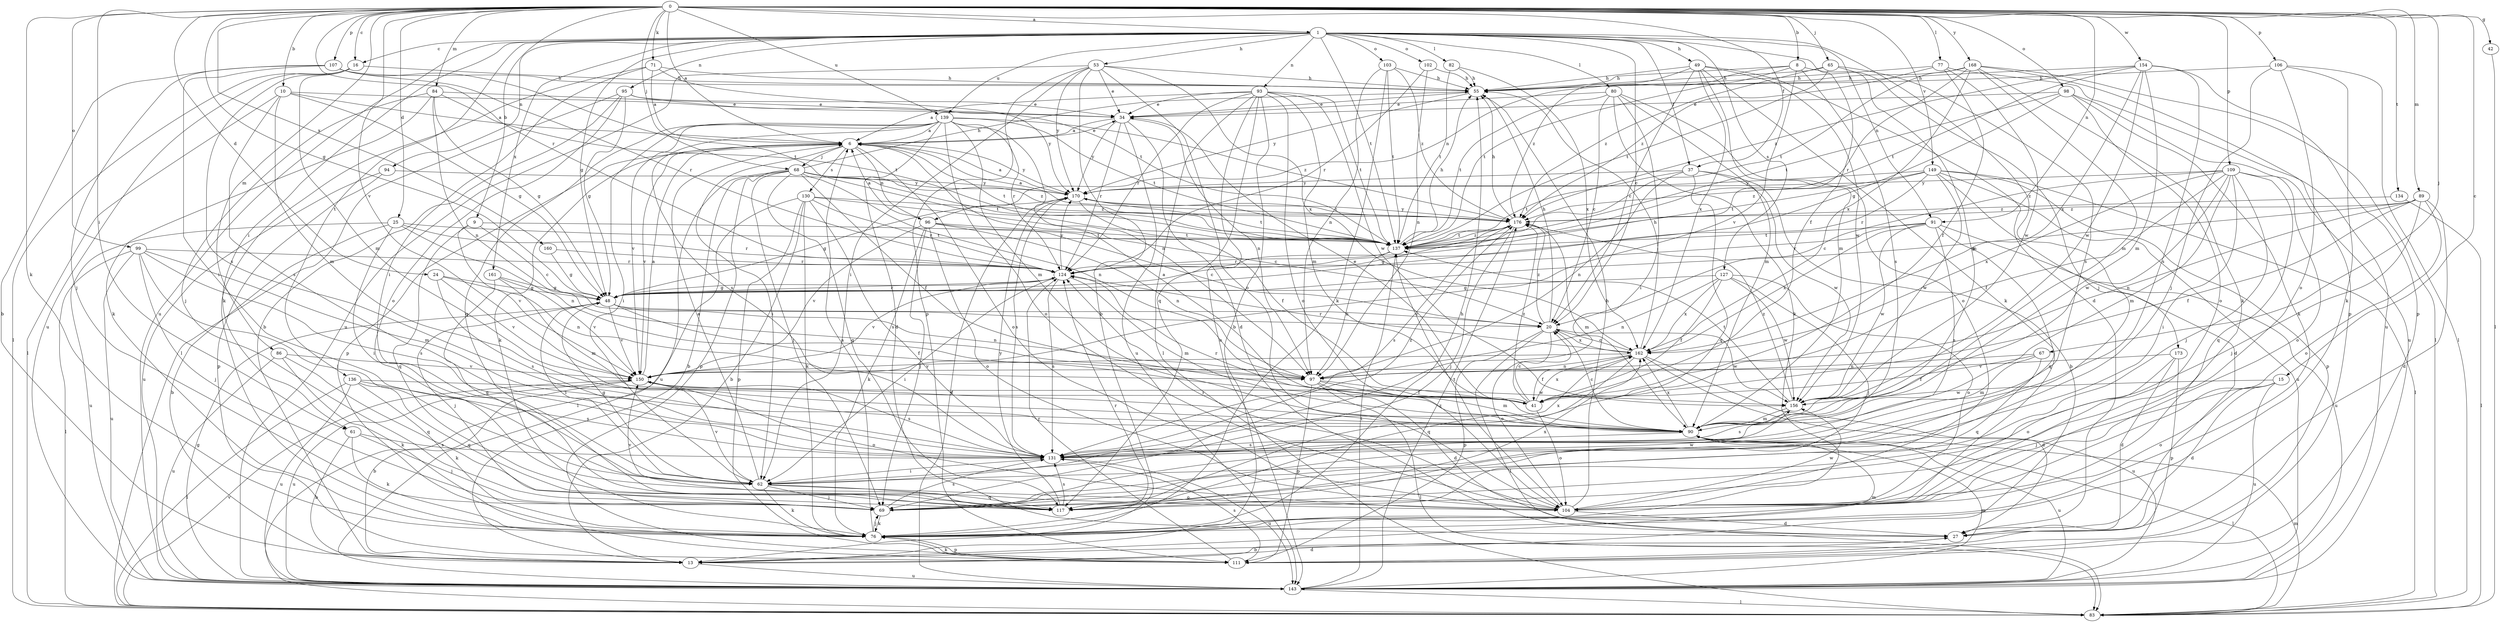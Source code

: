 strict digraph  {
0;
1;
6;
8;
9;
10;
13;
15;
16;
20;
24;
25;
27;
34;
37;
41;
42;
48;
49;
53;
55;
61;
62;
65;
67;
68;
69;
71;
76;
77;
80;
82;
83;
84;
86;
89;
90;
91;
93;
94;
95;
96;
97;
98;
99;
102;
103;
104;
106;
107;
109;
111;
117;
124;
127;
130;
131;
134;
136;
137;
139;
143;
149;
150;
154;
156;
160;
161;
162;
168;
170;
173;
176;
0 -> 1  [label=a];
0 -> 6  [label=a];
0 -> 8  [label=b];
0 -> 9  [label=b];
0 -> 10  [label=b];
0 -> 15  [label=c];
0 -> 16  [label=c];
0 -> 24  [label=d];
0 -> 25  [label=d];
0 -> 37  [label=f];
0 -> 42  [label=g];
0 -> 48  [label=g];
0 -> 61  [label=i];
0 -> 65  [label=j];
0 -> 67  [label=j];
0 -> 68  [label=j];
0 -> 71  [label=k];
0 -> 76  [label=k];
0 -> 77  [label=l];
0 -> 84  [label=m];
0 -> 86  [label=m];
0 -> 89  [label=m];
0 -> 91  [label=n];
0 -> 98  [label=o];
0 -> 99  [label=o];
0 -> 106  [label=p];
0 -> 107  [label=p];
0 -> 109  [label=p];
0 -> 124  [label=r];
0 -> 134  [label=t];
0 -> 139  [label=u];
0 -> 149  [label=v];
0 -> 150  [label=v];
0 -> 154  [label=w];
0 -> 160  [label=x];
0 -> 168  [label=y];
1 -> 16  [label=c];
1 -> 20  [label=c];
1 -> 37  [label=f];
1 -> 41  [label=f];
1 -> 48  [label=g];
1 -> 49  [label=h];
1 -> 53  [label=h];
1 -> 61  [label=i];
1 -> 80  [label=l];
1 -> 82  [label=l];
1 -> 91  [label=n];
1 -> 93  [label=n];
1 -> 94  [label=n];
1 -> 95  [label=n];
1 -> 102  [label=o];
1 -> 103  [label=o];
1 -> 127  [label=s];
1 -> 136  [label=t];
1 -> 137  [label=t];
1 -> 139  [label=u];
1 -> 143  [label=u];
1 -> 161  [label=x];
1 -> 173  [label=z];
6 -> 34  [label=e];
6 -> 62  [label=i];
6 -> 68  [label=j];
6 -> 76  [label=k];
6 -> 96  [label=n];
6 -> 104  [label=o];
6 -> 111  [label=p];
6 -> 130  [label=s];
6 -> 137  [label=t];
6 -> 150  [label=v];
6 -> 170  [label=y];
8 -> 55  [label=h];
8 -> 69  [label=j];
8 -> 96  [label=n];
8 -> 131  [label=s];
8 -> 137  [label=t];
8 -> 150  [label=v];
9 -> 20  [label=c];
9 -> 117  [label=q];
9 -> 137  [label=t];
9 -> 150  [label=v];
10 -> 6  [label=a];
10 -> 34  [label=e];
10 -> 48  [label=g];
10 -> 83  [label=l];
10 -> 90  [label=m];
10 -> 131  [label=s];
13 -> 27  [label=d];
13 -> 90  [label=m];
13 -> 143  [label=u];
15 -> 27  [label=d];
15 -> 69  [label=j];
15 -> 104  [label=o];
15 -> 143  [label=u];
15 -> 156  [label=w];
16 -> 55  [label=h];
16 -> 83  [label=l];
16 -> 90  [label=m];
16 -> 131  [label=s];
16 -> 143  [label=u];
20 -> 55  [label=h];
20 -> 83  [label=l];
20 -> 104  [label=o];
20 -> 111  [label=p];
20 -> 156  [label=w];
20 -> 162  [label=x];
20 -> 176  [label=z];
24 -> 48  [label=g];
24 -> 97  [label=n];
24 -> 131  [label=s];
24 -> 150  [label=v];
25 -> 13  [label=b];
25 -> 62  [label=i];
25 -> 97  [label=n];
25 -> 124  [label=r];
25 -> 137  [label=t];
25 -> 143  [label=u];
27 -> 13  [label=b];
34 -> 6  [label=a];
34 -> 27  [label=d];
34 -> 97  [label=n];
34 -> 124  [label=r];
34 -> 143  [label=u];
34 -> 170  [label=y];
37 -> 13  [label=b];
37 -> 97  [label=n];
37 -> 117  [label=q];
37 -> 137  [label=t];
37 -> 156  [label=w];
37 -> 170  [label=y];
41 -> 6  [label=a];
41 -> 20  [label=c];
41 -> 34  [label=e];
41 -> 104  [label=o];
41 -> 162  [label=x];
41 -> 176  [label=z];
42 -> 83  [label=l];
48 -> 20  [label=c];
48 -> 41  [label=f];
48 -> 62  [label=i];
48 -> 69  [label=j];
48 -> 97  [label=n];
48 -> 124  [label=r];
48 -> 150  [label=v];
49 -> 20  [label=c];
49 -> 27  [label=d];
49 -> 55  [label=h];
49 -> 76  [label=k];
49 -> 90  [label=m];
49 -> 156  [label=w];
49 -> 162  [label=x];
49 -> 176  [label=z];
53 -> 13  [label=b];
53 -> 34  [label=e];
53 -> 55  [label=h];
53 -> 62  [label=i];
53 -> 104  [label=o];
53 -> 111  [label=p];
53 -> 143  [label=u];
53 -> 162  [label=x];
53 -> 170  [label=y];
55 -> 34  [label=e];
55 -> 170  [label=y];
61 -> 13  [label=b];
61 -> 69  [label=j];
61 -> 76  [label=k];
61 -> 131  [label=s];
62 -> 6  [label=a];
62 -> 48  [label=g];
62 -> 69  [label=j];
62 -> 76  [label=k];
62 -> 104  [label=o];
62 -> 117  [label=q];
62 -> 150  [label=v];
62 -> 156  [label=w];
65 -> 55  [label=h];
65 -> 90  [label=m];
65 -> 131  [label=s];
65 -> 137  [label=t];
65 -> 176  [label=z];
67 -> 41  [label=f];
67 -> 90  [label=m];
67 -> 97  [label=n];
67 -> 117  [label=q];
68 -> 13  [label=b];
68 -> 41  [label=f];
68 -> 55  [label=h];
68 -> 69  [label=j];
68 -> 97  [label=n];
68 -> 111  [label=p];
68 -> 117  [label=q];
68 -> 137  [label=t];
68 -> 143  [label=u];
68 -> 170  [label=y];
68 -> 176  [label=z];
69 -> 76  [label=k];
69 -> 131  [label=s];
71 -> 6  [label=a];
71 -> 55  [label=h];
71 -> 62  [label=i];
71 -> 76  [label=k];
71 -> 137  [label=t];
76 -> 6  [label=a];
76 -> 55  [label=h];
76 -> 69  [label=j];
76 -> 111  [label=p];
76 -> 124  [label=r];
77 -> 41  [label=f];
77 -> 55  [label=h];
77 -> 143  [label=u];
77 -> 156  [label=w];
77 -> 176  [label=z];
80 -> 20  [label=c];
80 -> 34  [label=e];
80 -> 62  [label=i];
80 -> 76  [label=k];
80 -> 90  [label=m];
80 -> 104  [label=o];
80 -> 137  [label=t];
82 -> 55  [label=h];
82 -> 137  [label=t];
82 -> 162  [label=x];
83 -> 90  [label=m];
83 -> 150  [label=v];
84 -> 34  [label=e];
84 -> 48  [label=g];
84 -> 69  [label=j];
84 -> 76  [label=k];
84 -> 97  [label=n];
84 -> 137  [label=t];
86 -> 76  [label=k];
86 -> 117  [label=q];
86 -> 143  [label=u];
86 -> 150  [label=v];
89 -> 27  [label=d];
89 -> 41  [label=f];
89 -> 48  [label=g];
89 -> 69  [label=j];
89 -> 97  [label=n];
89 -> 104  [label=o];
89 -> 176  [label=z];
90 -> 20  [label=c];
90 -> 83  [label=l];
90 -> 124  [label=r];
90 -> 131  [label=s];
90 -> 143  [label=u];
90 -> 162  [label=x];
91 -> 117  [label=q];
91 -> 124  [label=r];
91 -> 131  [label=s];
91 -> 137  [label=t];
91 -> 143  [label=u];
91 -> 156  [label=w];
91 -> 162  [label=x];
93 -> 6  [label=a];
93 -> 13  [label=b];
93 -> 34  [label=e];
93 -> 83  [label=l];
93 -> 90  [label=m];
93 -> 104  [label=o];
93 -> 117  [label=q];
93 -> 124  [label=r];
93 -> 137  [label=t];
93 -> 143  [label=u];
93 -> 156  [label=w];
94 -> 111  [label=p];
94 -> 143  [label=u];
94 -> 170  [label=y];
95 -> 13  [label=b];
95 -> 34  [label=e];
95 -> 48  [label=g];
95 -> 83  [label=l];
95 -> 104  [label=o];
95 -> 170  [label=y];
96 -> 6  [label=a];
96 -> 20  [label=c];
96 -> 69  [label=j];
96 -> 76  [label=k];
96 -> 97  [label=n];
96 -> 104  [label=o];
96 -> 137  [label=t];
96 -> 150  [label=v];
97 -> 27  [label=d];
97 -> 41  [label=f];
97 -> 83  [label=l];
97 -> 90  [label=m];
97 -> 111  [label=p];
98 -> 34  [label=e];
98 -> 48  [label=g];
98 -> 76  [label=k];
98 -> 104  [label=o];
98 -> 137  [label=t];
98 -> 143  [label=u];
99 -> 62  [label=i];
99 -> 69  [label=j];
99 -> 83  [label=l];
99 -> 90  [label=m];
99 -> 124  [label=r];
99 -> 131  [label=s];
99 -> 143  [label=u];
102 -> 55  [label=h];
102 -> 97  [label=n];
102 -> 124  [label=r];
103 -> 55  [label=h];
103 -> 76  [label=k];
103 -> 97  [label=n];
103 -> 137  [label=t];
103 -> 176  [label=z];
104 -> 27  [label=d];
104 -> 55  [label=h];
104 -> 124  [label=r];
104 -> 137  [label=t];
104 -> 156  [label=w];
106 -> 55  [label=h];
106 -> 69  [label=j];
106 -> 76  [label=k];
106 -> 83  [label=l];
106 -> 104  [label=o];
107 -> 13  [label=b];
107 -> 55  [label=h];
107 -> 62  [label=i];
107 -> 69  [label=j];
107 -> 124  [label=r];
107 -> 137  [label=t];
109 -> 20  [label=c];
109 -> 41  [label=f];
109 -> 62  [label=i];
109 -> 69  [label=j];
109 -> 90  [label=m];
109 -> 104  [label=o];
109 -> 117  [label=q];
109 -> 156  [label=w];
109 -> 162  [label=x];
109 -> 170  [label=y];
111 -> 76  [label=k];
111 -> 124  [label=r];
111 -> 131  [label=s];
117 -> 131  [label=s];
117 -> 150  [label=v];
117 -> 162  [label=x];
117 -> 170  [label=y];
124 -> 48  [label=g];
124 -> 62  [label=i];
124 -> 90  [label=m];
124 -> 131  [label=s];
124 -> 150  [label=v];
124 -> 170  [label=y];
127 -> 41  [label=f];
127 -> 48  [label=g];
127 -> 69  [label=j];
127 -> 97  [label=n];
127 -> 104  [label=o];
127 -> 156  [label=w];
127 -> 162  [label=x];
130 -> 13  [label=b];
130 -> 20  [label=c];
130 -> 76  [label=k];
130 -> 83  [label=l];
130 -> 111  [label=p];
130 -> 124  [label=r];
130 -> 131  [label=s];
130 -> 176  [label=z];
131 -> 62  [label=i];
131 -> 143  [label=u];
131 -> 162  [label=x];
131 -> 176  [label=z];
134 -> 83  [label=l];
134 -> 176  [label=z];
136 -> 41  [label=f];
136 -> 76  [label=k];
136 -> 83  [label=l];
136 -> 117  [label=q];
136 -> 131  [label=s];
136 -> 143  [label=u];
137 -> 55  [label=h];
137 -> 97  [label=n];
137 -> 124  [label=r];
137 -> 176  [label=z];
139 -> 6  [label=a];
139 -> 27  [label=d];
139 -> 62  [label=i];
139 -> 90  [label=m];
139 -> 97  [label=n];
139 -> 104  [label=o];
139 -> 117  [label=q];
139 -> 124  [label=r];
139 -> 131  [label=s];
139 -> 137  [label=t];
139 -> 150  [label=v];
139 -> 176  [label=z];
143 -> 48  [label=g];
143 -> 83  [label=l];
143 -> 90  [label=m];
143 -> 137  [label=t];
143 -> 170  [label=y];
143 -> 176  [label=z];
149 -> 27  [label=d];
149 -> 83  [label=l];
149 -> 111  [label=p];
149 -> 124  [label=r];
149 -> 137  [label=t];
149 -> 143  [label=u];
149 -> 156  [label=w];
149 -> 170  [label=y];
149 -> 176  [label=z];
150 -> 6  [label=a];
150 -> 13  [label=b];
150 -> 104  [label=o];
150 -> 131  [label=s];
150 -> 143  [label=u];
150 -> 156  [label=w];
154 -> 55  [label=h];
154 -> 90  [label=m];
154 -> 111  [label=p];
154 -> 131  [label=s];
154 -> 137  [label=t];
154 -> 156  [label=w];
154 -> 162  [label=x];
154 -> 176  [label=z];
156 -> 90  [label=m];
156 -> 131  [label=s];
156 -> 137  [label=t];
156 -> 176  [label=z];
160 -> 48  [label=g];
160 -> 124  [label=r];
161 -> 48  [label=g];
161 -> 90  [label=m];
161 -> 117  [label=q];
161 -> 150  [label=v];
162 -> 20  [label=c];
162 -> 27  [label=d];
162 -> 41  [label=f];
162 -> 55  [label=h];
162 -> 97  [label=n];
162 -> 117  [label=q];
162 -> 124  [label=r];
162 -> 143  [label=u];
162 -> 150  [label=v];
168 -> 55  [label=h];
168 -> 76  [label=k];
168 -> 83  [label=l];
168 -> 90  [label=m];
168 -> 111  [label=p];
168 -> 124  [label=r];
168 -> 137  [label=t];
168 -> 162  [label=x];
170 -> 6  [label=a];
170 -> 41  [label=f];
170 -> 48  [label=g];
170 -> 131  [label=s];
170 -> 137  [label=t];
170 -> 176  [label=z];
173 -> 27  [label=d];
173 -> 104  [label=o];
173 -> 111  [label=p];
173 -> 150  [label=v];
176 -> 6  [label=a];
176 -> 48  [label=g];
176 -> 55  [label=h];
176 -> 69  [label=j];
176 -> 90  [label=m];
176 -> 131  [label=s];
176 -> 137  [label=t];
176 -> 170  [label=y];
}
